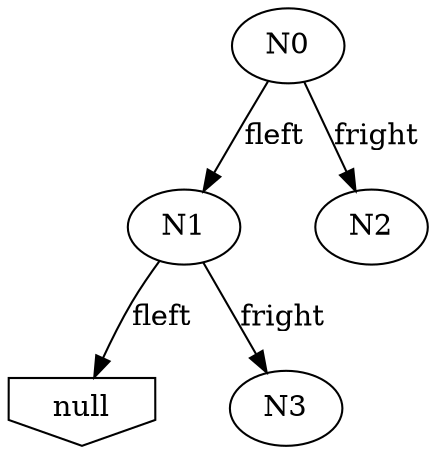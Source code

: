 digraph s5 {
	nodesep=.5; ordering=out;
	null [ shape = invhouse ];
	N0->N1 	[ label = fleft ];
	N0->N2 	[ label = fright ];
	N1->null 	[ label = fleft ];
	N1->N3 	[ label = fright ];
}
